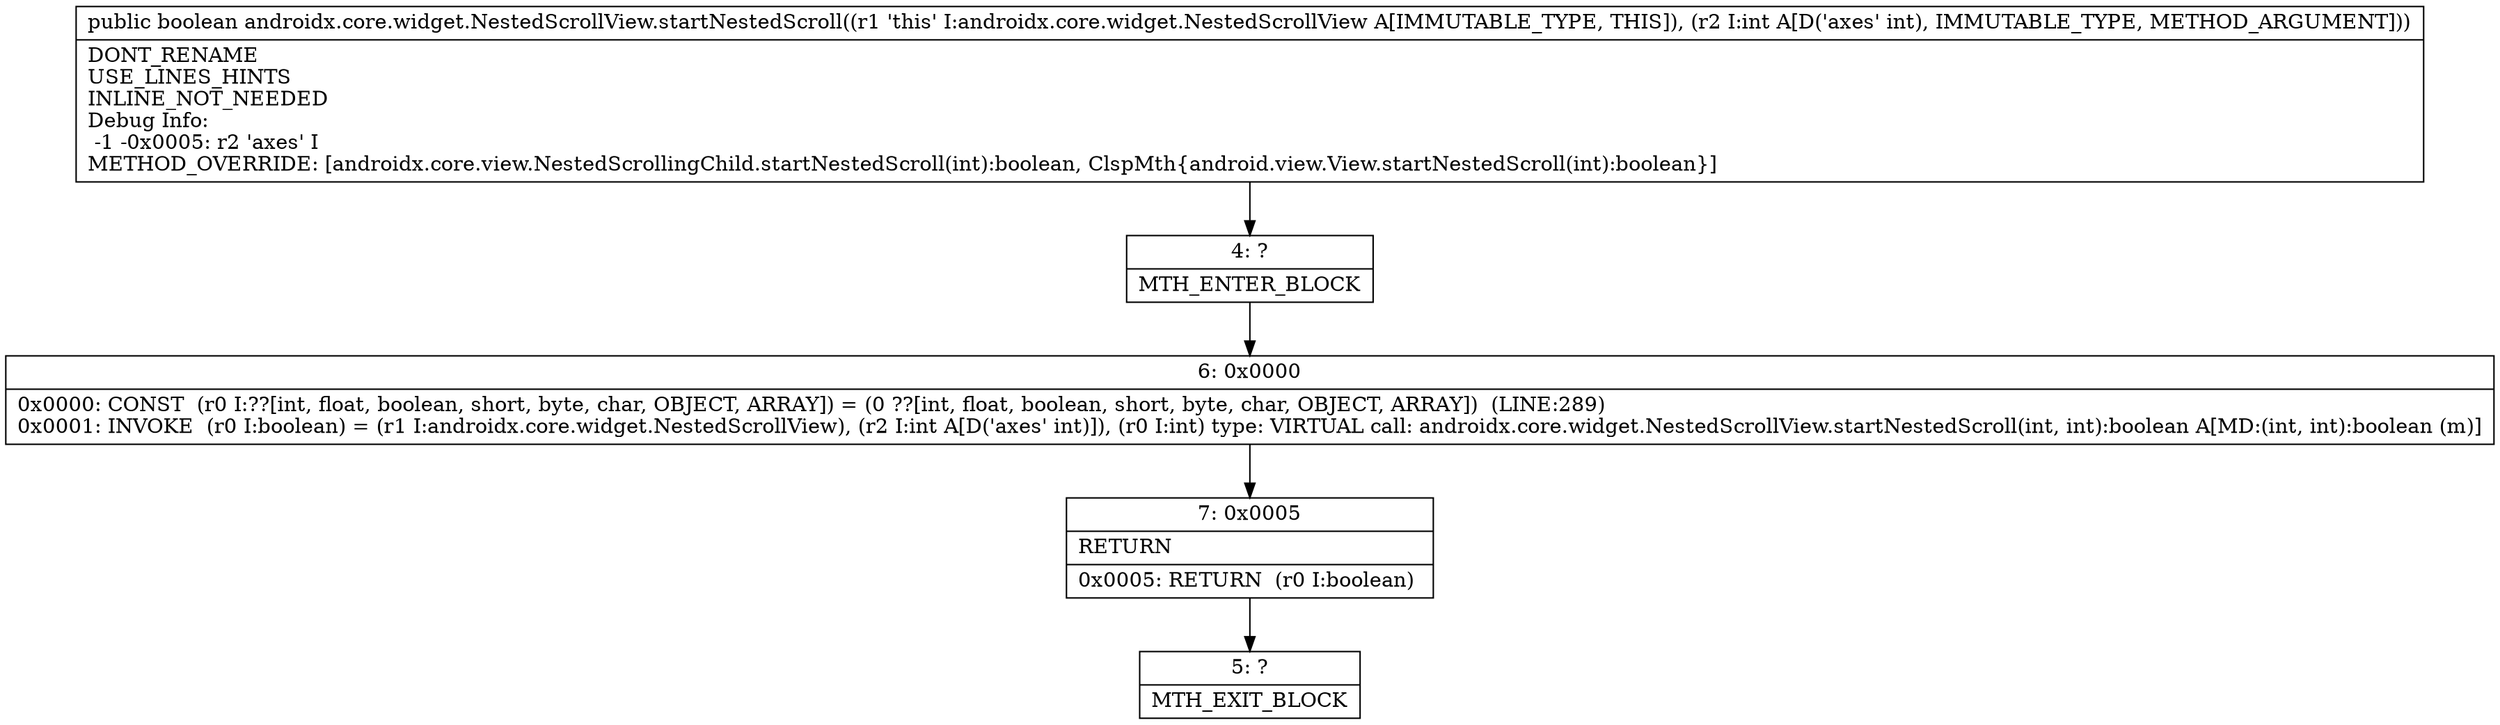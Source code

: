 digraph "CFG forandroidx.core.widget.NestedScrollView.startNestedScroll(I)Z" {
Node_4 [shape=record,label="{4\:\ ?|MTH_ENTER_BLOCK\l}"];
Node_6 [shape=record,label="{6\:\ 0x0000|0x0000: CONST  (r0 I:??[int, float, boolean, short, byte, char, OBJECT, ARRAY]) = (0 ??[int, float, boolean, short, byte, char, OBJECT, ARRAY])  (LINE:289)\l0x0001: INVOKE  (r0 I:boolean) = (r1 I:androidx.core.widget.NestedScrollView), (r2 I:int A[D('axes' int)]), (r0 I:int) type: VIRTUAL call: androidx.core.widget.NestedScrollView.startNestedScroll(int, int):boolean A[MD:(int, int):boolean (m)]\l}"];
Node_7 [shape=record,label="{7\:\ 0x0005|RETURN\l|0x0005: RETURN  (r0 I:boolean) \l}"];
Node_5 [shape=record,label="{5\:\ ?|MTH_EXIT_BLOCK\l}"];
MethodNode[shape=record,label="{public boolean androidx.core.widget.NestedScrollView.startNestedScroll((r1 'this' I:androidx.core.widget.NestedScrollView A[IMMUTABLE_TYPE, THIS]), (r2 I:int A[D('axes' int), IMMUTABLE_TYPE, METHOD_ARGUMENT]))  | DONT_RENAME\lUSE_LINES_HINTS\lINLINE_NOT_NEEDED\lDebug Info:\l  \-1 \-0x0005: r2 'axes' I\lMETHOD_OVERRIDE: [androidx.core.view.NestedScrollingChild.startNestedScroll(int):boolean, ClspMth\{android.view.View.startNestedScroll(int):boolean\}]\l}"];
MethodNode -> Node_4;Node_4 -> Node_6;
Node_6 -> Node_7;
Node_7 -> Node_5;
}

